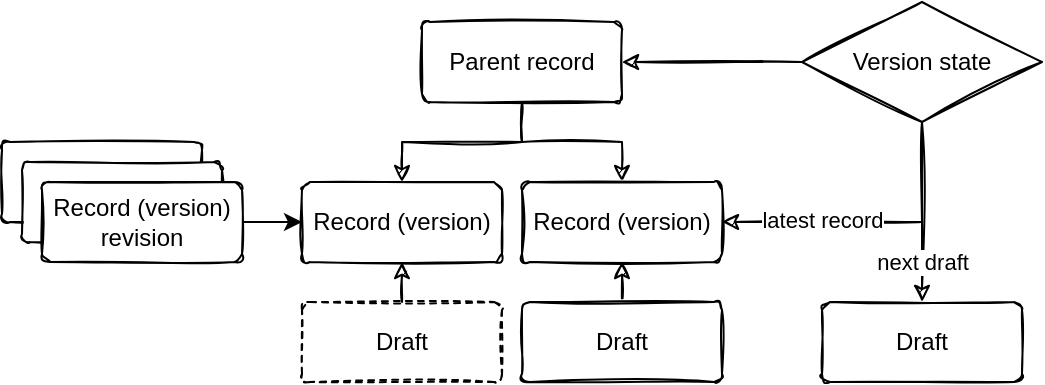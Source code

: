 <mxfile version="16.5.1" type="device"><diagram id="gbJ7E7QSwC8fp_sHpGUg" name="Page-1"><mxGraphModel dx="1106" dy="997" grid="1" gridSize="10" guides="1" tooltips="1" connect="1" arrows="1" fold="1" page="1" pageScale="1" pageWidth="1654" pageHeight="1169" math="0" shadow="0"><root><mxCell id="0"/><mxCell id="1" parent="0"/><mxCell id="Tq2ARcLBJCaAqQvQkSqP-33" style="edgeStyle=orthogonalEdgeStyle;rounded=0;orthogonalLoop=1;jettySize=auto;html=1;exitX=0.5;exitY=1;exitDx=0;exitDy=0;entryX=0.5;entryY=0;entryDx=0;entryDy=0;sketch=1;" edge="1" parent="1" source="Tq2ARcLBJCaAqQvQkSqP-29" target="Tq2ARcLBJCaAqQvQkSqP-30"><mxGeometry relative="1" as="geometry"/></mxCell><mxCell id="Tq2ARcLBJCaAqQvQkSqP-35" style="edgeStyle=orthogonalEdgeStyle;rounded=0;orthogonalLoop=1;jettySize=auto;html=1;exitX=0.5;exitY=1;exitDx=0;exitDy=0;sketch=1;" edge="1" parent="1" source="Tq2ARcLBJCaAqQvQkSqP-29" target="Tq2ARcLBJCaAqQvQkSqP-32"><mxGeometry relative="1" as="geometry"/></mxCell><mxCell id="Tq2ARcLBJCaAqQvQkSqP-29" value="Parent record" style="rounded=1;arcSize=10;whiteSpace=wrap;html=1;align=center;sketch=1;" vertex="1" parent="1"><mxGeometry x="400" y="80" width="100" height="40" as="geometry"/></mxCell><mxCell id="Tq2ARcLBJCaAqQvQkSqP-30" value="Record (version)" style="rounded=1;arcSize=10;whiteSpace=wrap;html=1;align=center;sketch=1;" vertex="1" parent="1"><mxGeometry x="340" y="160" width="100" height="40" as="geometry"/></mxCell><mxCell id="Tq2ARcLBJCaAqQvQkSqP-32" value="Record (version)" style="rounded=1;arcSize=10;whiteSpace=wrap;html=1;align=center;sketch=1;" vertex="1" parent="1"><mxGeometry x="450" y="160" width="100" height="40" as="geometry"/></mxCell><mxCell id="Tq2ARcLBJCaAqQvQkSqP-39" style="edgeStyle=orthogonalEdgeStyle;rounded=0;orthogonalLoop=1;jettySize=auto;html=1;sketch=1;" edge="1" parent="1" source="Tq2ARcLBJCaAqQvQkSqP-50" target="Tq2ARcLBJCaAqQvQkSqP-29"><mxGeometry relative="1" as="geometry"><mxPoint x="640" y="100" as="sourcePoint"/></mxGeometry></mxCell><mxCell id="Tq2ARcLBJCaAqQvQkSqP-48" style="edgeStyle=orthogonalEdgeStyle;rounded=0;orthogonalLoop=1;jettySize=auto;html=1;exitX=0.5;exitY=0;exitDx=0;exitDy=0;entryX=0.5;entryY=1;entryDx=0;entryDy=0;sketch=1;" edge="1" parent="1" source="Tq2ARcLBJCaAqQvQkSqP-41" target="Tq2ARcLBJCaAqQvQkSqP-30"><mxGeometry relative="1" as="geometry"/></mxCell><mxCell id="Tq2ARcLBJCaAqQvQkSqP-41" value="Draft" style="rounded=1;arcSize=10;whiteSpace=wrap;html=1;align=center;sketch=1;dashed=1;" vertex="1" parent="1"><mxGeometry x="340" y="220" width="100" height="40" as="geometry"/></mxCell><mxCell id="Tq2ARcLBJCaAqQvQkSqP-49" style="edgeStyle=orthogonalEdgeStyle;rounded=0;orthogonalLoop=1;jettySize=auto;html=1;exitX=0.5;exitY=0;exitDx=0;exitDy=0;entryX=0.5;entryY=1;entryDx=0;entryDy=0;sketch=1;" edge="1" parent="1" source="Tq2ARcLBJCaAqQvQkSqP-43" target="Tq2ARcLBJCaAqQvQkSqP-32"><mxGeometry relative="1" as="geometry"/></mxCell><mxCell id="Tq2ARcLBJCaAqQvQkSqP-43" value="Draft" style="rounded=1;arcSize=10;whiteSpace=wrap;html=1;align=center;sketch=1;" vertex="1" parent="1"><mxGeometry x="450" y="220" width="100" height="40" as="geometry"/></mxCell><mxCell id="Tq2ARcLBJCaAqQvQkSqP-44" value="Draft" style="rounded=1;arcSize=10;whiteSpace=wrap;html=1;align=center;sketch=1;" vertex="1" parent="1"><mxGeometry x="600" y="220" width="100" height="40" as="geometry"/></mxCell><mxCell id="Tq2ARcLBJCaAqQvQkSqP-51" style="edgeStyle=orthogonalEdgeStyle;rounded=0;orthogonalLoop=1;jettySize=auto;html=1;exitX=0.5;exitY=1;exitDx=0;exitDy=0;entryX=1;entryY=0.5;entryDx=0;entryDy=0;sketch=1;" edge="1" parent="1" source="Tq2ARcLBJCaAqQvQkSqP-50" target="Tq2ARcLBJCaAqQvQkSqP-32"><mxGeometry relative="1" as="geometry"/></mxCell><mxCell id="Tq2ARcLBJCaAqQvQkSqP-53" value="latest record" style="edgeLabel;html=1;align=center;verticalAlign=middle;resizable=0;points=[];" vertex="1" connectable="0" parent="Tq2ARcLBJCaAqQvQkSqP-51"><mxGeometry x="0.446" y="2" relative="1" as="geometry"><mxPoint x="8" y="-3" as="offset"/></mxGeometry></mxCell><mxCell id="Tq2ARcLBJCaAqQvQkSqP-52" style="edgeStyle=orthogonalEdgeStyle;rounded=0;orthogonalLoop=1;jettySize=auto;html=1;exitX=0.5;exitY=1;exitDx=0;exitDy=0;sketch=1;" edge="1" parent="1" source="Tq2ARcLBJCaAqQvQkSqP-50" target="Tq2ARcLBJCaAqQvQkSqP-44"><mxGeometry relative="1" as="geometry"/></mxCell><mxCell id="Tq2ARcLBJCaAqQvQkSqP-54" value="next draft" style="edgeLabel;html=1;align=center;verticalAlign=middle;resizable=0;points=[];" vertex="1" connectable="0" parent="Tq2ARcLBJCaAqQvQkSqP-52"><mxGeometry x="0.533" y="4" relative="1" as="geometry"><mxPoint x="-4" y="1" as="offset"/></mxGeometry></mxCell><mxCell id="Tq2ARcLBJCaAqQvQkSqP-50" value="Version state" style="shape=rhombus;perimeter=rhombusPerimeter;whiteSpace=wrap;html=1;align=center;sketch=1;" vertex="1" parent="1"><mxGeometry x="590" y="70" width="120" height="60" as="geometry"/></mxCell><mxCell id="Tq2ARcLBJCaAqQvQkSqP-60" value="" style="rounded=1;arcSize=10;whiteSpace=wrap;html=1;align=center;sketch=1;" vertex="1" parent="1"><mxGeometry x="190" y="140" width="100" height="40" as="geometry"/></mxCell><mxCell id="Tq2ARcLBJCaAqQvQkSqP-62" value="" style="rounded=1;arcSize=10;whiteSpace=wrap;html=1;align=center;sketch=1;" vertex="1" parent="1"><mxGeometry x="200" y="150" width="100" height="40" as="geometry"/></mxCell><mxCell id="Tq2ARcLBJCaAqQvQkSqP-65" style="edgeStyle=orthogonalEdgeStyle;rounded=0;orthogonalLoop=1;jettySize=auto;html=1;exitX=1;exitY=0.5;exitDx=0;exitDy=0;" edge="1" parent="1" source="Tq2ARcLBJCaAqQvQkSqP-63" target="Tq2ARcLBJCaAqQvQkSqP-30"><mxGeometry relative="1" as="geometry"/></mxCell><mxCell id="Tq2ARcLBJCaAqQvQkSqP-63" value="Record (version) revision" style="rounded=1;arcSize=10;whiteSpace=wrap;html=1;align=center;sketch=1;" vertex="1" parent="1"><mxGeometry x="210" y="160" width="100" height="40" as="geometry"/></mxCell></root></mxGraphModel></diagram></mxfile>